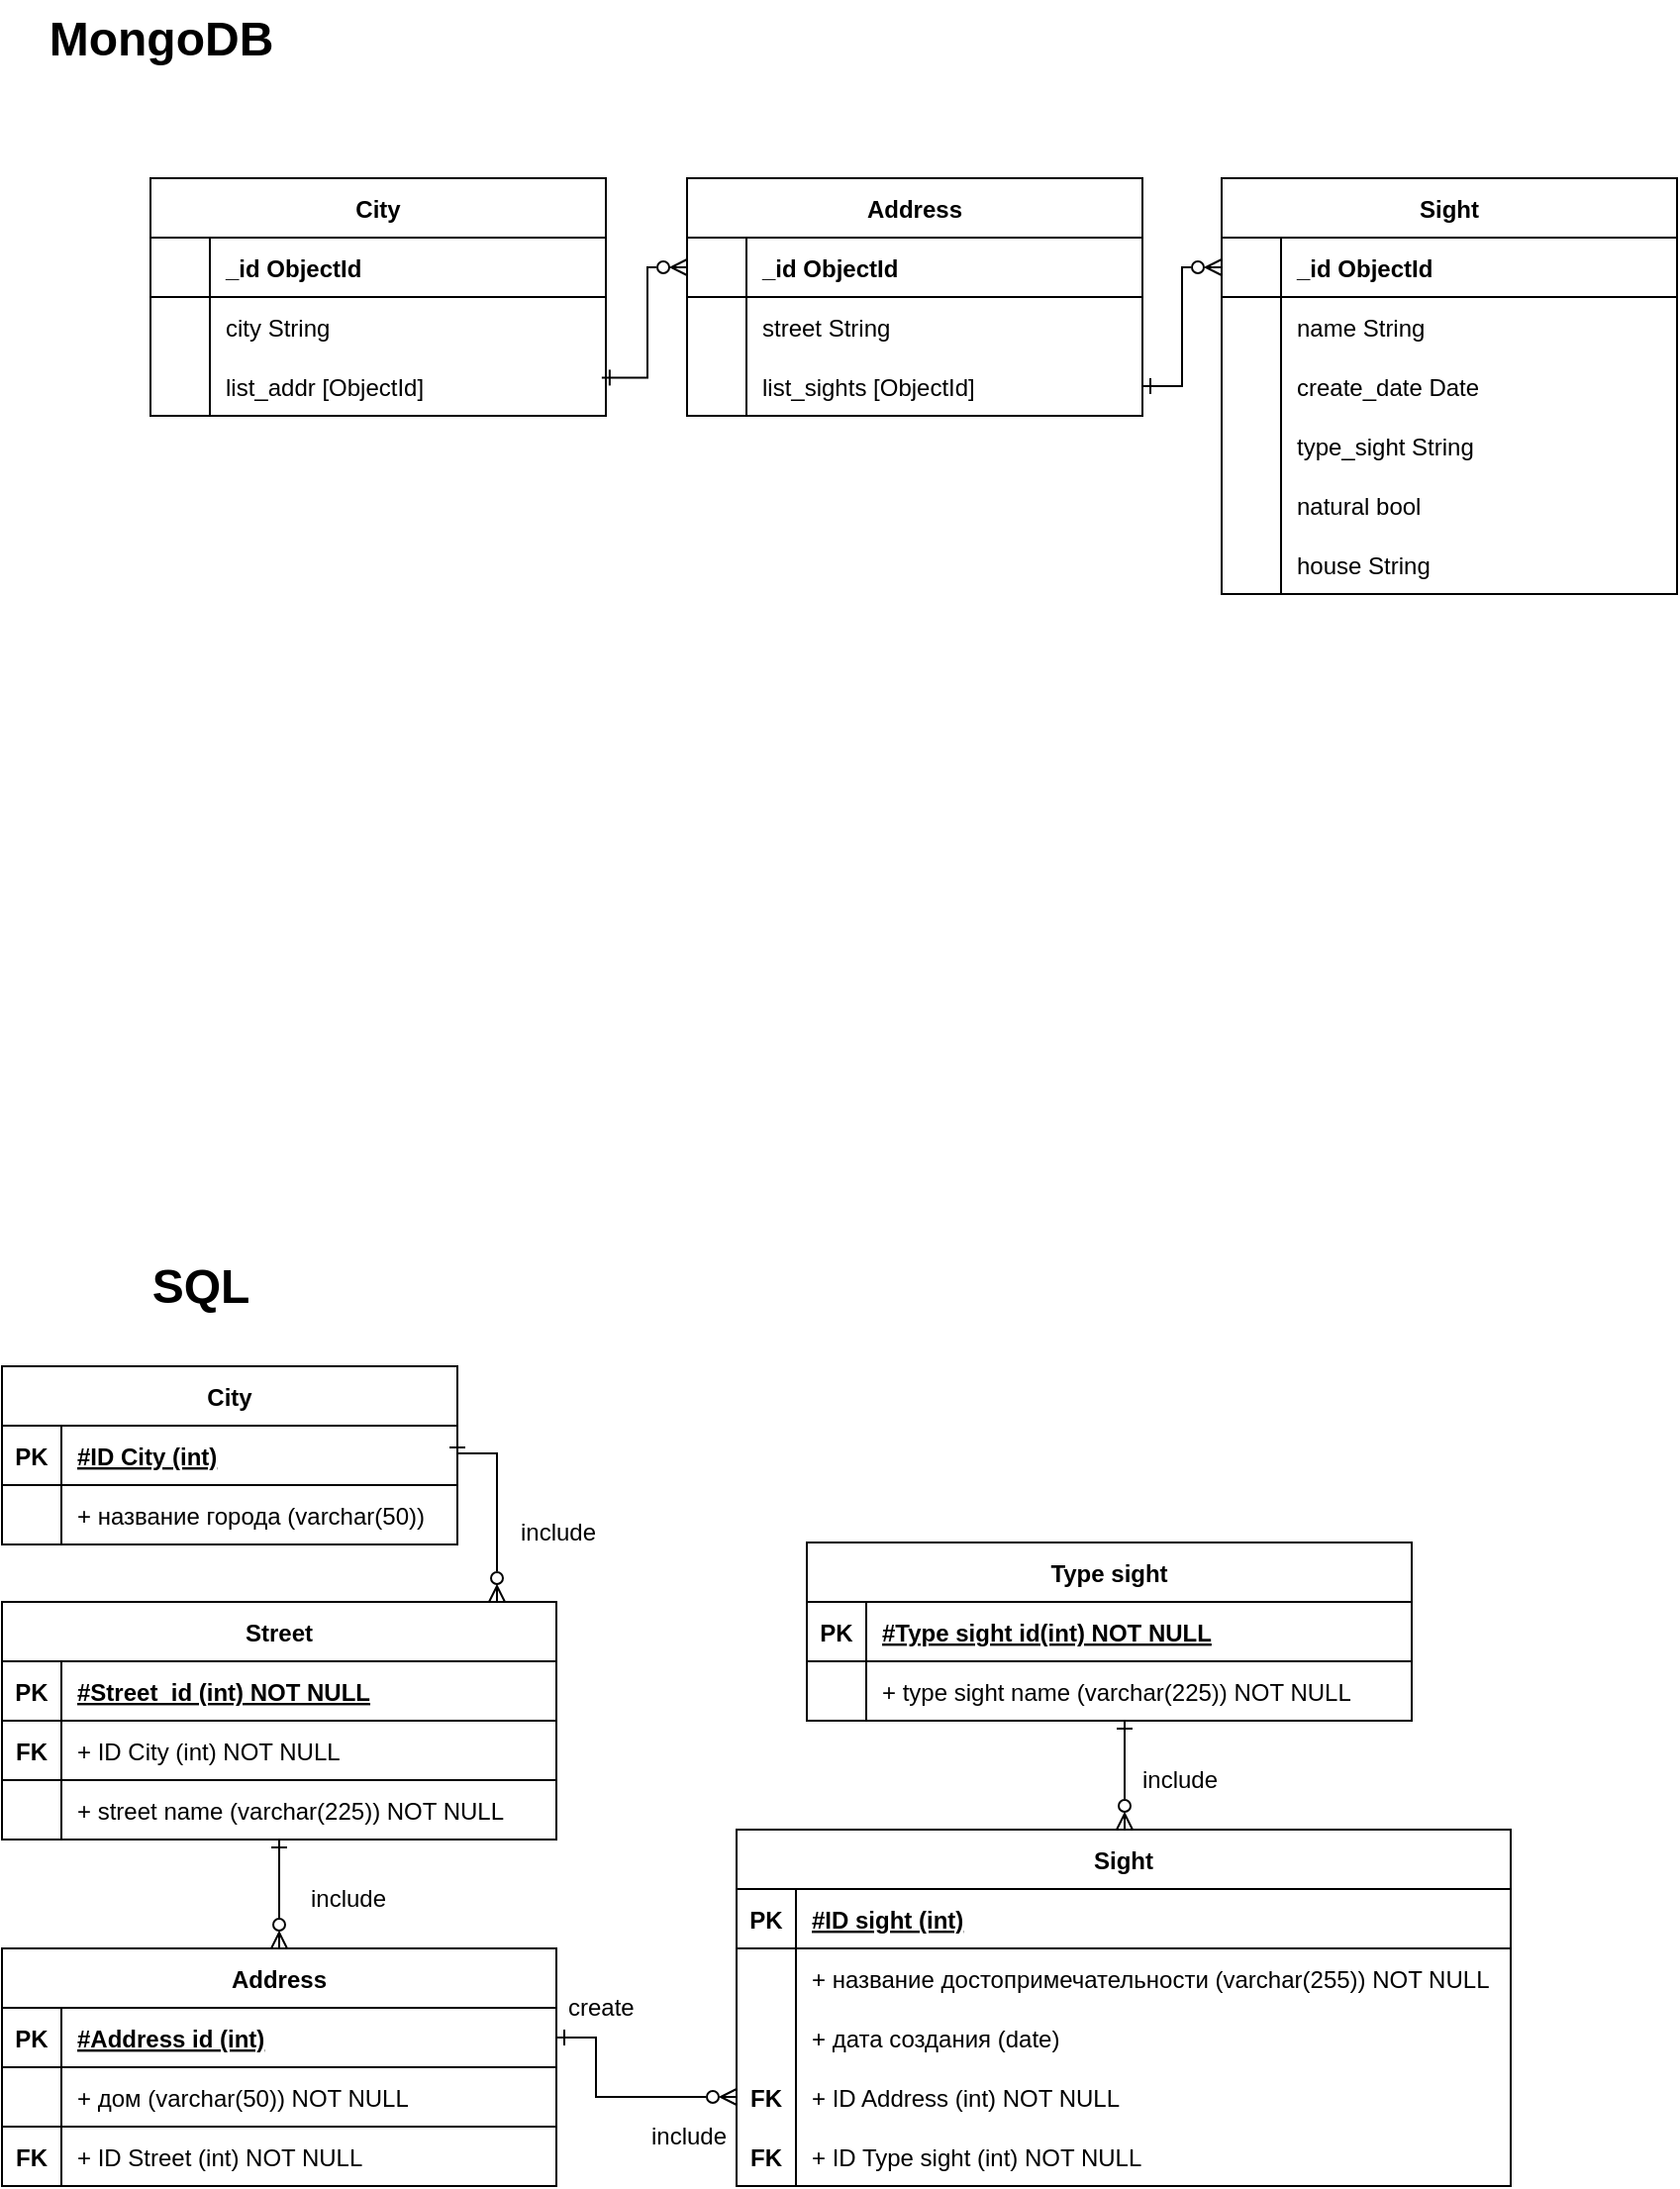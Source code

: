 <mxfile version="24.5.2" type="device">
  <diagram name="Страница — 1" id="g1RT6SV0hZ0oC6q0UNSc">
    <mxGraphModel dx="-1606" dy="-652" grid="1" gridSize="10" guides="1" tooltips="1" connect="1" arrows="1" fold="1" page="1" pageScale="1" pageWidth="827" pageHeight="1169" math="0" shadow="0">
      <root>
        <mxCell id="0" />
        <mxCell id="1" parent="0" />
        <mxCell id="A3_o5l2JdPK2w7jVgCZ0-178" value="City" style="shape=table;startSize=30;container=1;collapsible=1;childLayout=tableLayout;fixedRows=1;rowLines=0;fontStyle=1;align=center;resizeLast=1;" vertex="1" parent="1">
          <mxGeometry x="2514" y="1900" width="230" height="90" as="geometry" />
        </mxCell>
        <mxCell id="A3_o5l2JdPK2w7jVgCZ0-179" value="" style="shape=tableRow;horizontal=0;startSize=0;swimlaneHead=0;swimlaneBody=0;fillColor=none;collapsible=0;dropTarget=0;points=[[0,0.5],[1,0.5]];portConstraint=eastwest;strokeColor=inherit;top=0;left=0;right=0;bottom=1;" vertex="1" parent="A3_o5l2JdPK2w7jVgCZ0-178">
          <mxGeometry y="30" width="230" height="30" as="geometry" />
        </mxCell>
        <mxCell id="A3_o5l2JdPK2w7jVgCZ0-180" value="PK" style="shape=partialRectangle;overflow=hidden;connectable=0;fillColor=none;strokeColor=inherit;top=0;left=0;bottom=0;right=0;fontStyle=1;" vertex="1" parent="A3_o5l2JdPK2w7jVgCZ0-179">
          <mxGeometry width="30" height="30" as="geometry">
            <mxRectangle width="30" height="30" as="alternateBounds" />
          </mxGeometry>
        </mxCell>
        <mxCell id="A3_o5l2JdPK2w7jVgCZ0-181" value="#ID City (int)" style="shape=partialRectangle;overflow=hidden;connectable=0;fillColor=none;align=left;strokeColor=inherit;top=0;left=0;bottom=0;right=0;spacingLeft=6;fontStyle=5;" vertex="1" parent="A3_o5l2JdPK2w7jVgCZ0-179">
          <mxGeometry x="30" width="200" height="30" as="geometry">
            <mxRectangle width="200" height="30" as="alternateBounds" />
          </mxGeometry>
        </mxCell>
        <mxCell id="A3_o5l2JdPK2w7jVgCZ0-182" value="" style="shape=tableRow;horizontal=0;startSize=0;swimlaneHead=0;swimlaneBody=0;fillColor=none;collapsible=0;dropTarget=0;points=[[0,0.5],[1,0.5]];portConstraint=eastwest;strokeColor=inherit;top=0;left=0;right=0;bottom=0;" vertex="1" parent="A3_o5l2JdPK2w7jVgCZ0-178">
          <mxGeometry y="60" width="230" height="30" as="geometry" />
        </mxCell>
        <mxCell id="A3_o5l2JdPK2w7jVgCZ0-183" value="" style="shape=partialRectangle;overflow=hidden;connectable=0;fillColor=none;strokeColor=inherit;top=0;left=0;bottom=0;right=0;" vertex="1" parent="A3_o5l2JdPK2w7jVgCZ0-182">
          <mxGeometry width="30" height="30" as="geometry">
            <mxRectangle width="30" height="30" as="alternateBounds" />
          </mxGeometry>
        </mxCell>
        <mxCell id="A3_o5l2JdPK2w7jVgCZ0-184" value="+ название города (varchar(50))" style="shape=partialRectangle;overflow=hidden;connectable=0;fillColor=none;align=left;strokeColor=inherit;top=0;left=0;bottom=0;right=0;spacingLeft=6;" vertex="1" parent="A3_o5l2JdPK2w7jVgCZ0-182">
          <mxGeometry x="30" width="200" height="30" as="geometry">
            <mxRectangle width="200" height="30" as="alternateBounds" />
          </mxGeometry>
        </mxCell>
        <mxCell id="A3_o5l2JdPK2w7jVgCZ0-185" value="Sight" style="shape=table;startSize=30;container=1;collapsible=1;childLayout=tableLayout;fixedRows=1;rowLines=0;fontStyle=1;align=center;resizeLast=1;" vertex="1" parent="1">
          <mxGeometry x="2885" y="2134" width="391.0" height="180" as="geometry" />
        </mxCell>
        <mxCell id="A3_o5l2JdPK2w7jVgCZ0-186" value="" style="shape=tableRow;horizontal=0;startSize=0;swimlaneHead=0;swimlaneBody=0;fillColor=none;collapsible=0;dropTarget=0;points=[[0,0.5],[1,0.5]];portConstraint=eastwest;strokeColor=inherit;top=0;left=0;right=0;bottom=1;" vertex="1" parent="A3_o5l2JdPK2w7jVgCZ0-185">
          <mxGeometry y="30" width="391.0" height="30" as="geometry" />
        </mxCell>
        <mxCell id="A3_o5l2JdPK2w7jVgCZ0-187" value="PK" style="shape=partialRectangle;overflow=hidden;connectable=0;fillColor=none;strokeColor=inherit;top=0;left=0;bottom=0;right=0;fontStyle=1;" vertex="1" parent="A3_o5l2JdPK2w7jVgCZ0-186">
          <mxGeometry width="30" height="30" as="geometry">
            <mxRectangle width="30" height="30" as="alternateBounds" />
          </mxGeometry>
        </mxCell>
        <mxCell id="A3_o5l2JdPK2w7jVgCZ0-188" value="#ID sight (int)" style="shape=partialRectangle;overflow=hidden;connectable=0;fillColor=none;align=left;strokeColor=inherit;top=0;left=0;bottom=0;right=0;spacingLeft=6;fontStyle=5;" vertex="1" parent="A3_o5l2JdPK2w7jVgCZ0-186">
          <mxGeometry x="30" width="361.0" height="30" as="geometry">
            <mxRectangle width="361.0" height="30" as="alternateBounds" />
          </mxGeometry>
        </mxCell>
        <mxCell id="A3_o5l2JdPK2w7jVgCZ0-189" value="" style="shape=tableRow;horizontal=0;startSize=0;swimlaneHead=0;swimlaneBody=0;fillColor=none;collapsible=0;dropTarget=0;points=[[0,0.5],[1,0.5]];portConstraint=eastwest;strokeColor=inherit;top=0;left=0;right=0;bottom=0;" vertex="1" parent="A3_o5l2JdPK2w7jVgCZ0-185">
          <mxGeometry y="60" width="391.0" height="30" as="geometry" />
        </mxCell>
        <mxCell id="A3_o5l2JdPK2w7jVgCZ0-190" value="" style="shape=partialRectangle;overflow=hidden;connectable=0;fillColor=none;strokeColor=inherit;top=0;left=0;bottom=0;right=0;" vertex="1" parent="A3_o5l2JdPK2w7jVgCZ0-189">
          <mxGeometry width="30" height="30" as="geometry">
            <mxRectangle width="30" height="30" as="alternateBounds" />
          </mxGeometry>
        </mxCell>
        <mxCell id="A3_o5l2JdPK2w7jVgCZ0-191" value="+ название достопримечательности (varchar(255)) NOT NULL" style="shape=partialRectangle;overflow=hidden;connectable=0;fillColor=none;align=left;strokeColor=inherit;top=0;left=0;bottom=0;right=0;spacingLeft=6;" vertex="1" parent="A3_o5l2JdPK2w7jVgCZ0-189">
          <mxGeometry x="30" width="361.0" height="30" as="geometry">
            <mxRectangle width="361.0" height="30" as="alternateBounds" />
          </mxGeometry>
        </mxCell>
        <mxCell id="A3_o5l2JdPK2w7jVgCZ0-192" value="" style="shape=tableRow;horizontal=0;startSize=0;swimlaneHead=0;swimlaneBody=0;fillColor=none;collapsible=0;dropTarget=0;points=[[0,0.5],[1,0.5]];portConstraint=eastwest;strokeColor=inherit;top=0;left=0;right=0;bottom=0;" vertex="1" parent="A3_o5l2JdPK2w7jVgCZ0-185">
          <mxGeometry y="90" width="391.0" height="30" as="geometry" />
        </mxCell>
        <mxCell id="A3_o5l2JdPK2w7jVgCZ0-193" value="" style="shape=partialRectangle;overflow=hidden;connectable=0;fillColor=none;strokeColor=inherit;top=0;left=0;bottom=0;right=0;" vertex="1" parent="A3_o5l2JdPK2w7jVgCZ0-192">
          <mxGeometry width="30" height="30" as="geometry">
            <mxRectangle width="30" height="30" as="alternateBounds" />
          </mxGeometry>
        </mxCell>
        <mxCell id="A3_o5l2JdPK2w7jVgCZ0-194" value="+ дата создания (date)" style="shape=partialRectangle;overflow=hidden;connectable=0;fillColor=none;align=left;strokeColor=inherit;top=0;left=0;bottom=0;right=0;spacingLeft=6;" vertex="1" parent="A3_o5l2JdPK2w7jVgCZ0-192">
          <mxGeometry x="30" width="361.0" height="30" as="geometry">
            <mxRectangle width="361.0" height="30" as="alternateBounds" />
          </mxGeometry>
        </mxCell>
        <mxCell id="A3_o5l2JdPK2w7jVgCZ0-195" value="" style="shape=tableRow;horizontal=0;startSize=0;swimlaneHead=0;swimlaneBody=0;fillColor=none;collapsible=0;dropTarget=0;points=[[0,0.5],[1,0.5]];portConstraint=eastwest;strokeColor=inherit;top=0;left=0;right=0;bottom=0;" vertex="1" parent="A3_o5l2JdPK2w7jVgCZ0-185">
          <mxGeometry y="120" width="391.0" height="30" as="geometry" />
        </mxCell>
        <mxCell id="A3_o5l2JdPK2w7jVgCZ0-196" value="FK" style="shape=partialRectangle;overflow=hidden;connectable=0;fillColor=none;strokeColor=inherit;top=0;left=0;bottom=0;right=0;fontStyle=1" vertex="1" parent="A3_o5l2JdPK2w7jVgCZ0-195">
          <mxGeometry width="30" height="30" as="geometry">
            <mxRectangle width="30" height="30" as="alternateBounds" />
          </mxGeometry>
        </mxCell>
        <mxCell id="A3_o5l2JdPK2w7jVgCZ0-197" value="+ ID Address (int) NOT NULL" style="shape=partialRectangle;overflow=hidden;connectable=0;fillColor=none;align=left;strokeColor=inherit;top=0;left=0;bottom=0;right=0;spacingLeft=6;" vertex="1" parent="A3_o5l2JdPK2w7jVgCZ0-195">
          <mxGeometry x="30" width="361.0" height="30" as="geometry">
            <mxRectangle width="361.0" height="30" as="alternateBounds" />
          </mxGeometry>
        </mxCell>
        <mxCell id="A3_o5l2JdPK2w7jVgCZ0-198" value="" style="shape=tableRow;horizontal=0;startSize=0;swimlaneHead=0;swimlaneBody=0;fillColor=none;collapsible=0;dropTarget=0;points=[[0,0.5],[1,0.5]];portConstraint=eastwest;strokeColor=inherit;top=0;left=0;right=0;bottom=0;" vertex="1" parent="A3_o5l2JdPK2w7jVgCZ0-185">
          <mxGeometry y="150" width="391.0" height="30" as="geometry" />
        </mxCell>
        <mxCell id="A3_o5l2JdPK2w7jVgCZ0-199" value="FK" style="shape=partialRectangle;overflow=hidden;connectable=0;fillColor=none;strokeColor=inherit;top=0;left=0;bottom=0;right=0;fontStyle=1" vertex="1" parent="A3_o5l2JdPK2w7jVgCZ0-198">
          <mxGeometry width="30" height="30" as="geometry">
            <mxRectangle width="30" height="30" as="alternateBounds" />
          </mxGeometry>
        </mxCell>
        <mxCell id="A3_o5l2JdPK2w7jVgCZ0-200" value="+ ID Type sight (int) NOT NULL" style="shape=partialRectangle;overflow=hidden;connectable=0;fillColor=none;align=left;strokeColor=inherit;top=0;left=0;bottom=0;right=0;spacingLeft=6;" vertex="1" parent="A3_o5l2JdPK2w7jVgCZ0-198">
          <mxGeometry x="30" width="361.0" height="30" as="geometry">
            <mxRectangle width="361.0" height="30" as="alternateBounds" />
          </mxGeometry>
        </mxCell>
        <mxCell id="A3_o5l2JdPK2w7jVgCZ0-201" style="edgeStyle=orthogonalEdgeStyle;rounded=0;orthogonalLoop=1;jettySize=auto;html=1;endArrow=ERzeroToMany;endFill=0;startArrow=ERone;startFill=0;" edge="1" parent="1" source="A3_o5l2JdPK2w7jVgCZ0-206" target="A3_o5l2JdPK2w7jVgCZ0-185">
          <mxGeometry relative="1" as="geometry">
            <Array as="points">
              <mxPoint x="3081" y="2094" />
              <mxPoint x="3081" y="2094" />
            </Array>
          </mxGeometry>
        </mxCell>
        <mxCell id="A3_o5l2JdPK2w7jVgCZ0-202" value="Type sight" style="shape=table;startSize=30;container=1;collapsible=1;childLayout=tableLayout;fixedRows=1;rowLines=0;fontStyle=1;align=center;resizeLast=1;" vertex="1" parent="1">
          <mxGeometry x="2920.5" y="1989" width="305.5" height="90" as="geometry" />
        </mxCell>
        <mxCell id="A3_o5l2JdPK2w7jVgCZ0-203" value="" style="shape=tableRow;horizontal=0;startSize=0;swimlaneHead=0;swimlaneBody=0;fillColor=none;collapsible=0;dropTarget=0;points=[[0,0.5],[1,0.5]];portConstraint=eastwest;strokeColor=inherit;top=0;left=0;right=0;bottom=1;" vertex="1" parent="A3_o5l2JdPK2w7jVgCZ0-202">
          <mxGeometry y="30" width="305.5" height="30" as="geometry" />
        </mxCell>
        <mxCell id="A3_o5l2JdPK2w7jVgCZ0-204" value="PK" style="shape=partialRectangle;overflow=hidden;connectable=0;fillColor=none;strokeColor=inherit;top=0;left=0;bottom=0;right=0;fontStyle=1;" vertex="1" parent="A3_o5l2JdPK2w7jVgCZ0-203">
          <mxGeometry width="30" height="30" as="geometry">
            <mxRectangle width="30" height="30" as="alternateBounds" />
          </mxGeometry>
        </mxCell>
        <mxCell id="A3_o5l2JdPK2w7jVgCZ0-205" value="#Type sight id(int) NOT NULL" style="shape=partialRectangle;overflow=hidden;connectable=0;fillColor=none;align=left;strokeColor=inherit;top=0;left=0;bottom=0;right=0;spacingLeft=6;fontStyle=5;" vertex="1" parent="A3_o5l2JdPK2w7jVgCZ0-203">
          <mxGeometry x="30" width="275.5" height="30" as="geometry">
            <mxRectangle width="275.5" height="30" as="alternateBounds" />
          </mxGeometry>
        </mxCell>
        <mxCell id="A3_o5l2JdPK2w7jVgCZ0-206" value="" style="shape=tableRow;horizontal=0;startSize=0;swimlaneHead=0;swimlaneBody=0;fillColor=none;collapsible=0;dropTarget=0;points=[[0,0.5],[1,0.5]];portConstraint=eastwest;strokeColor=inherit;top=0;left=0;right=0;bottom=1;" vertex="1" parent="A3_o5l2JdPK2w7jVgCZ0-202">
          <mxGeometry y="60" width="305.5" height="30" as="geometry" />
        </mxCell>
        <mxCell id="A3_o5l2JdPK2w7jVgCZ0-207" value="" style="shape=partialRectangle;overflow=hidden;connectable=0;fillColor=none;strokeColor=inherit;top=0;left=0;bottom=0;right=0;fontStyle=1;" vertex="1" parent="A3_o5l2JdPK2w7jVgCZ0-206">
          <mxGeometry width="30" height="30" as="geometry">
            <mxRectangle width="30" height="30" as="alternateBounds" />
          </mxGeometry>
        </mxCell>
        <mxCell id="A3_o5l2JdPK2w7jVgCZ0-208" value="+ type sight name (varchar(225)) NOT NULL " style="shape=partialRectangle;overflow=hidden;connectable=0;fillColor=none;align=left;strokeColor=inherit;top=0;left=0;bottom=0;right=0;spacingLeft=6;fontStyle=0;" vertex="1" parent="A3_o5l2JdPK2w7jVgCZ0-206">
          <mxGeometry x="30" width="275.5" height="30" as="geometry">
            <mxRectangle width="275.5" height="30" as="alternateBounds" />
          </mxGeometry>
        </mxCell>
        <mxCell id="A3_o5l2JdPK2w7jVgCZ0-209" style="edgeStyle=orthogonalEdgeStyle;rounded=0;orthogonalLoop=1;jettySize=auto;html=1;endArrow=ERzeroToMany;endFill=0;startArrow=ERone;startFill=0;" edge="1" parent="1" source="A3_o5l2JdPK2w7jVgCZ0-210" target="A3_o5l2JdPK2w7jVgCZ0-220">
          <mxGeometry relative="1" as="geometry" />
        </mxCell>
        <mxCell id="A3_o5l2JdPK2w7jVgCZ0-210" value="Street" style="shape=table;startSize=30;container=1;collapsible=1;childLayout=tableLayout;fixedRows=1;rowLines=0;fontStyle=1;align=center;resizeLast=1;" vertex="1" parent="1">
          <mxGeometry x="2514" y="2019" width="280" height="120" as="geometry" />
        </mxCell>
        <mxCell id="A3_o5l2JdPK2w7jVgCZ0-211" value="" style="shape=tableRow;horizontal=0;startSize=0;swimlaneHead=0;swimlaneBody=0;fillColor=none;collapsible=0;dropTarget=0;points=[[0,0.5],[1,0.5]];portConstraint=eastwest;strokeColor=inherit;top=0;left=0;right=0;bottom=1;" vertex="1" parent="A3_o5l2JdPK2w7jVgCZ0-210">
          <mxGeometry y="30" width="280" height="30" as="geometry" />
        </mxCell>
        <mxCell id="A3_o5l2JdPK2w7jVgCZ0-212" value="PK" style="shape=partialRectangle;overflow=hidden;connectable=0;fillColor=none;strokeColor=inherit;top=0;left=0;bottom=0;right=0;fontStyle=1;" vertex="1" parent="A3_o5l2JdPK2w7jVgCZ0-211">
          <mxGeometry width="30" height="30" as="geometry">
            <mxRectangle width="30" height="30" as="alternateBounds" />
          </mxGeometry>
        </mxCell>
        <mxCell id="A3_o5l2JdPK2w7jVgCZ0-213" value="#Street_id (int) NOT NULL" style="shape=partialRectangle;overflow=hidden;connectable=0;fillColor=none;align=left;strokeColor=inherit;top=0;left=0;bottom=0;right=0;spacingLeft=6;fontStyle=5;" vertex="1" parent="A3_o5l2JdPK2w7jVgCZ0-211">
          <mxGeometry x="30" width="250" height="30" as="geometry">
            <mxRectangle width="250" height="30" as="alternateBounds" />
          </mxGeometry>
        </mxCell>
        <mxCell id="A3_o5l2JdPK2w7jVgCZ0-214" value="" style="shape=tableRow;horizontal=0;startSize=0;swimlaneHead=0;swimlaneBody=0;fillColor=none;collapsible=0;dropTarget=0;points=[[0,0.5],[1,0.5]];portConstraint=eastwest;strokeColor=inherit;top=0;left=0;right=0;bottom=1;" vertex="1" parent="A3_o5l2JdPK2w7jVgCZ0-210">
          <mxGeometry y="60" width="280" height="30" as="geometry" />
        </mxCell>
        <mxCell id="A3_o5l2JdPK2w7jVgCZ0-215" value="FK" style="shape=partialRectangle;overflow=hidden;connectable=0;fillColor=none;strokeColor=inherit;top=0;left=0;bottom=0;right=0;fontStyle=1;" vertex="1" parent="A3_o5l2JdPK2w7jVgCZ0-214">
          <mxGeometry width="30" height="30" as="geometry">
            <mxRectangle width="30" height="30" as="alternateBounds" />
          </mxGeometry>
        </mxCell>
        <mxCell id="A3_o5l2JdPK2w7jVgCZ0-216" value="+ ID City (int) NOT NULL" style="shape=partialRectangle;overflow=hidden;connectable=0;fillColor=none;align=left;strokeColor=inherit;top=0;left=0;bottom=0;right=0;spacingLeft=6;fontStyle=0;" vertex="1" parent="A3_o5l2JdPK2w7jVgCZ0-214">
          <mxGeometry x="30" width="250" height="30" as="geometry">
            <mxRectangle width="250" height="30" as="alternateBounds" />
          </mxGeometry>
        </mxCell>
        <mxCell id="A3_o5l2JdPK2w7jVgCZ0-217" value="" style="shape=tableRow;horizontal=0;startSize=0;swimlaneHead=0;swimlaneBody=0;fillColor=none;collapsible=0;dropTarget=0;points=[[0,0.5],[1,0.5]];portConstraint=eastwest;strokeColor=inherit;top=0;left=0;right=0;bottom=1;" vertex="1" parent="A3_o5l2JdPK2w7jVgCZ0-210">
          <mxGeometry y="90" width="280" height="30" as="geometry" />
        </mxCell>
        <mxCell id="A3_o5l2JdPK2w7jVgCZ0-218" value="" style="shape=partialRectangle;overflow=hidden;connectable=0;fillColor=none;strokeColor=inherit;top=0;left=0;bottom=0;right=0;fontStyle=1;" vertex="1" parent="A3_o5l2JdPK2w7jVgCZ0-217">
          <mxGeometry width="30" height="30" as="geometry">
            <mxRectangle width="30" height="30" as="alternateBounds" />
          </mxGeometry>
        </mxCell>
        <mxCell id="A3_o5l2JdPK2w7jVgCZ0-219" value="+ street name (varchar(225)) NOT NULL" style="shape=partialRectangle;overflow=hidden;connectable=0;fillColor=none;align=left;strokeColor=inherit;top=0;left=0;bottom=0;right=0;spacingLeft=6;fontStyle=0;" vertex="1" parent="A3_o5l2JdPK2w7jVgCZ0-217">
          <mxGeometry x="30" width="250" height="30" as="geometry">
            <mxRectangle width="250" height="30" as="alternateBounds" />
          </mxGeometry>
        </mxCell>
        <mxCell id="A3_o5l2JdPK2w7jVgCZ0-220" value="Address" style="shape=table;startSize=30;container=1;collapsible=1;childLayout=tableLayout;fixedRows=1;rowLines=0;fontStyle=1;align=center;resizeLast=1;" vertex="1" parent="1">
          <mxGeometry x="2514" y="2194" width="280" height="120" as="geometry" />
        </mxCell>
        <mxCell id="A3_o5l2JdPK2w7jVgCZ0-221" value="" style="shape=tableRow;horizontal=0;startSize=0;swimlaneHead=0;swimlaneBody=0;fillColor=none;collapsible=0;dropTarget=0;points=[[0,0.5],[1,0.5]];portConstraint=eastwest;strokeColor=inherit;top=0;left=0;right=0;bottom=1;" vertex="1" parent="A3_o5l2JdPK2w7jVgCZ0-220">
          <mxGeometry y="30" width="280" height="30" as="geometry" />
        </mxCell>
        <mxCell id="A3_o5l2JdPK2w7jVgCZ0-222" value="PK" style="shape=partialRectangle;overflow=hidden;connectable=0;fillColor=none;strokeColor=inherit;top=0;left=0;bottom=0;right=0;fontStyle=1;" vertex="1" parent="A3_o5l2JdPK2w7jVgCZ0-221">
          <mxGeometry width="30" height="30" as="geometry">
            <mxRectangle width="30" height="30" as="alternateBounds" />
          </mxGeometry>
        </mxCell>
        <mxCell id="A3_o5l2JdPK2w7jVgCZ0-223" value="#Address id (int)" style="shape=partialRectangle;overflow=hidden;connectable=0;fillColor=none;align=left;strokeColor=inherit;top=0;left=0;bottom=0;right=0;spacingLeft=6;fontStyle=5;" vertex="1" parent="A3_o5l2JdPK2w7jVgCZ0-221">
          <mxGeometry x="30" width="250" height="30" as="geometry">
            <mxRectangle width="250" height="30" as="alternateBounds" />
          </mxGeometry>
        </mxCell>
        <mxCell id="A3_o5l2JdPK2w7jVgCZ0-224" value="" style="shape=tableRow;horizontal=0;startSize=0;swimlaneHead=0;swimlaneBody=0;fillColor=none;collapsible=0;dropTarget=0;points=[[0,0.5],[1,0.5]];portConstraint=eastwest;strokeColor=inherit;top=0;left=0;right=0;bottom=1;" vertex="1" parent="A3_o5l2JdPK2w7jVgCZ0-220">
          <mxGeometry y="60" width="280" height="30" as="geometry" />
        </mxCell>
        <mxCell id="A3_o5l2JdPK2w7jVgCZ0-225" value="" style="shape=partialRectangle;overflow=hidden;connectable=0;fillColor=none;strokeColor=inherit;top=0;left=0;bottom=0;right=0;fontStyle=1;" vertex="1" parent="A3_o5l2JdPK2w7jVgCZ0-224">
          <mxGeometry width="30" height="30" as="geometry">
            <mxRectangle width="30" height="30" as="alternateBounds" />
          </mxGeometry>
        </mxCell>
        <mxCell id="A3_o5l2JdPK2w7jVgCZ0-226" value="+ дом (varchar(50)) NOT NULL" style="shape=partialRectangle;overflow=hidden;connectable=0;fillColor=none;align=left;strokeColor=inherit;top=0;left=0;bottom=0;right=0;spacingLeft=6;fontStyle=0;" vertex="1" parent="A3_o5l2JdPK2w7jVgCZ0-224">
          <mxGeometry x="30" width="250" height="30" as="geometry">
            <mxRectangle width="250" height="30" as="alternateBounds" />
          </mxGeometry>
        </mxCell>
        <mxCell id="A3_o5l2JdPK2w7jVgCZ0-227" value="" style="shape=tableRow;horizontal=0;startSize=0;swimlaneHead=0;swimlaneBody=0;fillColor=none;collapsible=0;dropTarget=0;points=[[0,0.5],[1,0.5]];portConstraint=eastwest;strokeColor=inherit;top=0;left=0;right=0;bottom=1;" vertex="1" parent="A3_o5l2JdPK2w7jVgCZ0-220">
          <mxGeometry y="90" width="280" height="30" as="geometry" />
        </mxCell>
        <mxCell id="A3_o5l2JdPK2w7jVgCZ0-228" value="FK" style="shape=partialRectangle;overflow=hidden;connectable=0;fillColor=none;strokeColor=inherit;top=0;left=0;bottom=0;right=0;fontStyle=1;" vertex="1" parent="A3_o5l2JdPK2w7jVgCZ0-227">
          <mxGeometry width="30" height="30" as="geometry">
            <mxRectangle width="30" height="30" as="alternateBounds" />
          </mxGeometry>
        </mxCell>
        <mxCell id="A3_o5l2JdPK2w7jVgCZ0-229" value="+ ID Street (int) NOT NULL" style="shape=partialRectangle;overflow=hidden;connectable=0;fillColor=none;align=left;strokeColor=inherit;top=0;left=0;bottom=0;right=0;spacingLeft=6;fontStyle=0;" vertex="1" parent="A3_o5l2JdPK2w7jVgCZ0-227">
          <mxGeometry x="30" width="250" height="30" as="geometry">
            <mxRectangle width="250" height="30" as="alternateBounds" />
          </mxGeometry>
        </mxCell>
        <mxCell id="A3_o5l2JdPK2w7jVgCZ0-230" style="edgeStyle=elbowEdgeStyle;rounded=0;orthogonalLoop=1;jettySize=auto;html=1;exitX=1;exitY=0.5;exitDx=0;exitDy=0;endArrow=ERzeroToMany;endFill=0;startArrow=ERone;startFill=0;entryX=0;entryY=0.5;entryDx=0;entryDy=0;" edge="1" parent="1" source="A3_o5l2JdPK2w7jVgCZ0-221" target="A3_o5l2JdPK2w7jVgCZ0-195">
          <mxGeometry relative="1" as="geometry">
            <Array as="points">
              <mxPoint x="2814" y="2244" />
            </Array>
          </mxGeometry>
        </mxCell>
        <mxCell id="A3_o5l2JdPK2w7jVgCZ0-231" style="edgeStyle=orthogonalEdgeStyle;rounded=0;orthogonalLoop=1;jettySize=auto;html=1;exitX=1;exitY=0.5;exitDx=0;exitDy=0;endArrow=ERzeroToMany;endFill=0;startArrow=ERone;startFill=0;" edge="1" parent="1" source="A3_o5l2JdPK2w7jVgCZ0-179" target="A3_o5l2JdPK2w7jVgCZ0-210">
          <mxGeometry relative="1" as="geometry">
            <Array as="points">
              <mxPoint x="2764" y="1944" />
            </Array>
          </mxGeometry>
        </mxCell>
        <mxCell id="A3_o5l2JdPK2w7jVgCZ0-232" value="include" style="text;strokeColor=none;fillColor=none;align=left;verticalAlign=middle;spacingLeft=4;spacingRight=4;overflow=hidden;points=[[0,0.5],[1,0.5]];portConstraint=eastwest;rotatable=0;whiteSpace=wrap;html=1;" vertex="1" parent="1">
          <mxGeometry x="2664" y="2154" width="80" height="30" as="geometry" />
        </mxCell>
        <mxCell id="A3_o5l2JdPK2w7jVgCZ0-233" value="create" style="text;strokeColor=none;fillColor=none;align=left;verticalAlign=middle;spacingLeft=4;spacingRight=4;overflow=hidden;points=[[0,0.5],[1,0.5]];portConstraint=eastwest;rotatable=0;whiteSpace=wrap;html=1;" vertex="1" parent="1">
          <mxGeometry x="2794" y="2209" width="80" height="30" as="geometry" />
        </mxCell>
        <mxCell id="A3_o5l2JdPK2w7jVgCZ0-234" value="include" style="text;strokeColor=none;fillColor=none;align=left;verticalAlign=middle;spacingLeft=4;spacingRight=4;overflow=hidden;points=[[0,0.5],[1,0.5]];portConstraint=eastwest;rotatable=0;whiteSpace=wrap;html=1;" vertex="1" parent="1">
          <mxGeometry x="2835.5" y="2274" width="80" height="30" as="geometry" />
        </mxCell>
        <mxCell id="A3_o5l2JdPK2w7jVgCZ0-235" value="include" style="text;strokeColor=none;fillColor=none;align=left;verticalAlign=middle;spacingLeft=4;spacingRight=4;overflow=hidden;points=[[0,0.5],[1,0.5]];portConstraint=eastwest;rotatable=0;whiteSpace=wrap;html=1;" vertex="1" parent="1">
          <mxGeometry x="2770" y="1969" width="80" height="30" as="geometry" />
        </mxCell>
        <mxCell id="A3_o5l2JdPK2w7jVgCZ0-236" value="include" style="text;strokeColor=none;fillColor=none;align=left;verticalAlign=middle;spacingLeft=4;spacingRight=4;overflow=hidden;points=[[0,0.5],[1,0.5]];portConstraint=eastwest;rotatable=0;whiteSpace=wrap;html=1;" vertex="1" parent="1">
          <mxGeometry x="3084" y="2094" width="80" height="30" as="geometry" />
        </mxCell>
        <mxCell id="A3_o5l2JdPK2w7jVgCZ0-237" value="City" style="shape=table;startSize=30;container=1;collapsible=1;childLayout=tableLayout;fixedRows=1;rowLines=0;fontStyle=1;align=center;resizeLast=1;" vertex="1" parent="1">
          <mxGeometry x="2589" y="1300" width="230" height="120" as="geometry" />
        </mxCell>
        <mxCell id="A3_o5l2JdPK2w7jVgCZ0-238" value="" style="shape=tableRow;horizontal=0;startSize=0;swimlaneHead=0;swimlaneBody=0;fillColor=none;collapsible=0;dropTarget=0;points=[[0,0.5],[1,0.5]];portConstraint=eastwest;strokeColor=inherit;top=0;left=0;right=0;bottom=1;" vertex="1" parent="A3_o5l2JdPK2w7jVgCZ0-237">
          <mxGeometry y="30" width="230" height="30" as="geometry" />
        </mxCell>
        <mxCell id="A3_o5l2JdPK2w7jVgCZ0-239" value="" style="shape=partialRectangle;overflow=hidden;connectable=0;fillColor=none;strokeColor=inherit;top=0;left=0;bottom=0;right=0;fontStyle=1;" vertex="1" parent="A3_o5l2JdPK2w7jVgCZ0-238">
          <mxGeometry width="30" height="30" as="geometry">
            <mxRectangle width="30" height="30" as="alternateBounds" />
          </mxGeometry>
        </mxCell>
        <mxCell id="A3_o5l2JdPK2w7jVgCZ0-240" value="_id ObjectId" style="shape=partialRectangle;overflow=hidden;connectable=0;fillColor=none;align=left;strokeColor=inherit;top=0;left=0;bottom=0;right=0;spacingLeft=6;fontStyle=1;" vertex="1" parent="A3_o5l2JdPK2w7jVgCZ0-238">
          <mxGeometry x="30" width="200" height="30" as="geometry">
            <mxRectangle width="200" height="30" as="alternateBounds" />
          </mxGeometry>
        </mxCell>
        <mxCell id="A3_o5l2JdPK2w7jVgCZ0-241" value="" style="shape=tableRow;horizontal=0;startSize=0;swimlaneHead=0;swimlaneBody=0;fillColor=none;collapsible=0;dropTarget=0;points=[[0,0.5],[1,0.5]];portConstraint=eastwest;strokeColor=inherit;top=0;left=0;right=0;bottom=0;" vertex="1" parent="A3_o5l2JdPK2w7jVgCZ0-237">
          <mxGeometry y="60" width="230" height="30" as="geometry" />
        </mxCell>
        <mxCell id="A3_o5l2JdPK2w7jVgCZ0-242" value="" style="shape=partialRectangle;overflow=hidden;connectable=0;fillColor=none;strokeColor=inherit;top=0;left=0;bottom=0;right=0;" vertex="1" parent="A3_o5l2JdPK2w7jVgCZ0-241">
          <mxGeometry width="30" height="30" as="geometry">
            <mxRectangle width="30" height="30" as="alternateBounds" />
          </mxGeometry>
        </mxCell>
        <mxCell id="A3_o5l2JdPK2w7jVgCZ0-243" value="city String" style="shape=partialRectangle;overflow=hidden;connectable=0;fillColor=none;align=left;strokeColor=inherit;top=0;left=0;bottom=0;right=0;spacingLeft=6;" vertex="1" parent="A3_o5l2JdPK2w7jVgCZ0-241">
          <mxGeometry x="30" width="200" height="30" as="geometry">
            <mxRectangle width="200" height="30" as="alternateBounds" />
          </mxGeometry>
        </mxCell>
        <mxCell id="A3_o5l2JdPK2w7jVgCZ0-306" value="" style="shape=tableRow;horizontal=0;startSize=0;swimlaneHead=0;swimlaneBody=0;fillColor=none;collapsible=0;dropTarget=0;points=[[0,0.5],[1,0.5]];portConstraint=eastwest;strokeColor=inherit;top=0;left=0;right=0;bottom=0;" vertex="1" parent="A3_o5l2JdPK2w7jVgCZ0-237">
          <mxGeometry y="90" width="230" height="30" as="geometry" />
        </mxCell>
        <mxCell id="A3_o5l2JdPK2w7jVgCZ0-307" value="" style="shape=partialRectangle;overflow=hidden;connectable=0;fillColor=none;strokeColor=inherit;top=0;left=0;bottom=0;right=0;" vertex="1" parent="A3_o5l2JdPK2w7jVgCZ0-306">
          <mxGeometry width="30" height="30" as="geometry">
            <mxRectangle width="30" height="30" as="alternateBounds" />
          </mxGeometry>
        </mxCell>
        <mxCell id="A3_o5l2JdPK2w7jVgCZ0-308" value="list_addr [ObjectId]" style="shape=partialRectangle;overflow=hidden;connectable=0;fillColor=none;align=left;strokeColor=inherit;top=0;left=0;bottom=0;right=0;spacingLeft=6;" vertex="1" parent="A3_o5l2JdPK2w7jVgCZ0-306">
          <mxGeometry x="30" width="200" height="30" as="geometry">
            <mxRectangle width="200" height="30" as="alternateBounds" />
          </mxGeometry>
        </mxCell>
        <mxCell id="A3_o5l2JdPK2w7jVgCZ0-309" value="SQL" style="text;strokeColor=none;fillColor=none;html=1;fontSize=24;fontStyle=1;verticalAlign=middle;align=center;" vertex="1" parent="1">
          <mxGeometry x="2564" y="1840" width="100" height="40" as="geometry" />
        </mxCell>
        <mxCell id="A3_o5l2JdPK2w7jVgCZ0-310" value="MongoDB" style="text;strokeColor=none;fillColor=none;html=1;fontSize=24;fontStyle=1;verticalAlign=middle;align=center;" vertex="1" parent="1">
          <mxGeometry x="2544" y="1210" width="100" height="40" as="geometry" />
        </mxCell>
        <mxCell id="A3_o5l2JdPK2w7jVgCZ0-327" style="edgeStyle=elbowEdgeStyle;rounded=0;orthogonalLoop=1;jettySize=auto;html=1;exitX=0.991;exitY=0.357;exitDx=0;exitDy=0;endArrow=ERzeroToMany;endFill=0;startArrow=ERone;startFill=0;entryX=0;entryY=0.5;entryDx=0;entryDy=0;exitPerimeter=0;" edge="1" parent="1" source="A3_o5l2JdPK2w7jVgCZ0-306" target="A3_o5l2JdPK2w7jVgCZ0-346">
          <mxGeometry relative="1" as="geometry">
            <Array as="points">
              <mxPoint x="2840" y="1370" />
            </Array>
            <mxPoint x="2770" y="1380" as="sourcePoint" />
            <mxPoint x="2860" y="1335" as="targetPoint" />
          </mxGeometry>
        </mxCell>
        <mxCell id="A3_o5l2JdPK2w7jVgCZ0-328" value="Sight" style="shape=table;startSize=30;container=1;collapsible=1;childLayout=tableLayout;fixedRows=1;rowLines=0;fontStyle=1;align=center;resizeLast=1;" vertex="1" parent="1">
          <mxGeometry x="3130" y="1300" width="230" height="210" as="geometry">
            <mxRectangle x="2780" y="1280" width="80" height="30" as="alternateBounds" />
          </mxGeometry>
        </mxCell>
        <mxCell id="A3_o5l2JdPK2w7jVgCZ0-329" value="" style="shape=tableRow;horizontal=0;startSize=0;swimlaneHead=0;swimlaneBody=0;fillColor=none;collapsible=0;dropTarget=0;points=[[0,0.5],[1,0.5]];portConstraint=eastwest;strokeColor=inherit;top=0;left=0;right=0;bottom=1;" vertex="1" parent="A3_o5l2JdPK2w7jVgCZ0-328">
          <mxGeometry y="30" width="230" height="30" as="geometry" />
        </mxCell>
        <mxCell id="A3_o5l2JdPK2w7jVgCZ0-330" value="" style="shape=partialRectangle;overflow=hidden;connectable=0;fillColor=none;strokeColor=inherit;top=0;left=0;bottom=0;right=0;fontStyle=1;" vertex="1" parent="A3_o5l2JdPK2w7jVgCZ0-329">
          <mxGeometry width="30" height="30" as="geometry">
            <mxRectangle width="30" height="30" as="alternateBounds" />
          </mxGeometry>
        </mxCell>
        <mxCell id="A3_o5l2JdPK2w7jVgCZ0-331" value="_id ObjectId" style="shape=partialRectangle;overflow=hidden;connectable=0;fillColor=none;align=left;strokeColor=inherit;top=0;left=0;bottom=0;right=0;spacingLeft=6;fontStyle=1;" vertex="1" parent="A3_o5l2JdPK2w7jVgCZ0-329">
          <mxGeometry x="30" width="200" height="30" as="geometry">
            <mxRectangle width="200" height="30" as="alternateBounds" />
          </mxGeometry>
        </mxCell>
        <mxCell id="A3_o5l2JdPK2w7jVgCZ0-332" value="" style="shape=tableRow;horizontal=0;startSize=0;swimlaneHead=0;swimlaneBody=0;fillColor=none;collapsible=0;dropTarget=0;points=[[0,0.5],[1,0.5]];portConstraint=eastwest;strokeColor=inherit;top=0;left=0;right=0;bottom=0;" vertex="1" parent="A3_o5l2JdPK2w7jVgCZ0-328">
          <mxGeometry y="60" width="230" height="30" as="geometry" />
        </mxCell>
        <mxCell id="A3_o5l2JdPK2w7jVgCZ0-333" value="" style="shape=partialRectangle;overflow=hidden;connectable=0;fillColor=none;strokeColor=inherit;top=0;left=0;bottom=0;right=0;" vertex="1" parent="A3_o5l2JdPK2w7jVgCZ0-332">
          <mxGeometry width="30" height="30" as="geometry">
            <mxRectangle width="30" height="30" as="alternateBounds" />
          </mxGeometry>
        </mxCell>
        <mxCell id="A3_o5l2JdPK2w7jVgCZ0-334" value="name String" style="shape=partialRectangle;overflow=hidden;connectable=0;fillColor=none;align=left;strokeColor=inherit;top=0;left=0;bottom=0;right=0;spacingLeft=6;" vertex="1" parent="A3_o5l2JdPK2w7jVgCZ0-332">
          <mxGeometry x="30" width="200" height="30" as="geometry">
            <mxRectangle width="200" height="30" as="alternateBounds" />
          </mxGeometry>
        </mxCell>
        <mxCell id="A3_o5l2JdPK2w7jVgCZ0-335" value="" style="shape=tableRow;horizontal=0;startSize=0;swimlaneHead=0;swimlaneBody=0;fillColor=none;collapsible=0;dropTarget=0;points=[[0,0.5],[1,0.5]];portConstraint=eastwest;strokeColor=inherit;top=0;left=0;right=0;bottom=0;" vertex="1" parent="A3_o5l2JdPK2w7jVgCZ0-328">
          <mxGeometry y="90" width="230" height="30" as="geometry" />
        </mxCell>
        <mxCell id="A3_o5l2JdPK2w7jVgCZ0-336" value="" style="shape=partialRectangle;overflow=hidden;connectable=0;fillColor=none;strokeColor=inherit;top=0;left=0;bottom=0;right=0;" vertex="1" parent="A3_o5l2JdPK2w7jVgCZ0-335">
          <mxGeometry width="30" height="30" as="geometry">
            <mxRectangle width="30" height="30" as="alternateBounds" />
          </mxGeometry>
        </mxCell>
        <mxCell id="A3_o5l2JdPK2w7jVgCZ0-337" value="create_date Date" style="shape=partialRectangle;overflow=hidden;connectable=0;fillColor=none;align=left;strokeColor=inherit;top=0;left=0;bottom=0;right=0;spacingLeft=6;" vertex="1" parent="A3_o5l2JdPK2w7jVgCZ0-335">
          <mxGeometry x="30" width="200" height="30" as="geometry">
            <mxRectangle width="200" height="30" as="alternateBounds" />
          </mxGeometry>
        </mxCell>
        <mxCell id="A3_o5l2JdPK2w7jVgCZ0-338" value="" style="shape=tableRow;horizontal=0;startSize=0;swimlaneHead=0;swimlaneBody=0;fillColor=none;collapsible=0;dropTarget=0;points=[[0,0.5],[1,0.5]];portConstraint=eastwest;strokeColor=inherit;top=0;left=0;right=0;bottom=0;" vertex="1" parent="A3_o5l2JdPK2w7jVgCZ0-328">
          <mxGeometry y="120" width="230" height="30" as="geometry" />
        </mxCell>
        <mxCell id="A3_o5l2JdPK2w7jVgCZ0-339" value="" style="shape=partialRectangle;overflow=hidden;connectable=0;fillColor=none;strokeColor=inherit;top=0;left=0;bottom=0;right=0;" vertex="1" parent="A3_o5l2JdPK2w7jVgCZ0-338">
          <mxGeometry width="30" height="30" as="geometry">
            <mxRectangle width="30" height="30" as="alternateBounds" />
          </mxGeometry>
        </mxCell>
        <mxCell id="A3_o5l2JdPK2w7jVgCZ0-340" value="type_sight String" style="shape=partialRectangle;overflow=hidden;connectable=0;fillColor=none;align=left;strokeColor=inherit;top=0;left=0;bottom=0;right=0;spacingLeft=6;" vertex="1" parent="A3_o5l2JdPK2w7jVgCZ0-338">
          <mxGeometry x="30" width="200" height="30" as="geometry">
            <mxRectangle width="200" height="30" as="alternateBounds" />
          </mxGeometry>
        </mxCell>
        <mxCell id="A3_o5l2JdPK2w7jVgCZ0-341" value="" style="shape=tableRow;horizontal=0;startSize=0;swimlaneHead=0;swimlaneBody=0;fillColor=none;collapsible=0;dropTarget=0;points=[[0,0.5],[1,0.5]];portConstraint=eastwest;strokeColor=inherit;top=0;left=0;right=0;bottom=0;" vertex="1" parent="A3_o5l2JdPK2w7jVgCZ0-328">
          <mxGeometry y="150" width="230" height="30" as="geometry" />
        </mxCell>
        <mxCell id="A3_o5l2JdPK2w7jVgCZ0-342" value="" style="shape=partialRectangle;overflow=hidden;connectable=0;fillColor=none;strokeColor=inherit;top=0;left=0;bottom=0;right=0;" vertex="1" parent="A3_o5l2JdPK2w7jVgCZ0-341">
          <mxGeometry width="30" height="30" as="geometry">
            <mxRectangle width="30" height="30" as="alternateBounds" />
          </mxGeometry>
        </mxCell>
        <mxCell id="A3_o5l2JdPK2w7jVgCZ0-343" value="natural bool" style="shape=partialRectangle;overflow=hidden;connectable=0;fillColor=none;align=left;strokeColor=inherit;top=0;left=0;bottom=0;right=0;spacingLeft=6;" vertex="1" parent="A3_o5l2JdPK2w7jVgCZ0-341">
          <mxGeometry x="30" width="200" height="30" as="geometry">
            <mxRectangle width="200" height="30" as="alternateBounds" />
          </mxGeometry>
        </mxCell>
        <mxCell id="A3_o5l2JdPK2w7jVgCZ0-463" value="" style="shape=tableRow;horizontal=0;startSize=0;swimlaneHead=0;swimlaneBody=0;fillColor=none;collapsible=0;dropTarget=0;points=[[0,0.5],[1,0.5]];portConstraint=eastwest;strokeColor=inherit;top=0;left=0;right=0;bottom=0;" vertex="1" parent="A3_o5l2JdPK2w7jVgCZ0-328">
          <mxGeometry y="180" width="230" height="30" as="geometry" />
        </mxCell>
        <mxCell id="A3_o5l2JdPK2w7jVgCZ0-464" value="" style="shape=partialRectangle;overflow=hidden;connectable=0;fillColor=none;strokeColor=inherit;top=0;left=0;bottom=0;right=0;" vertex="1" parent="A3_o5l2JdPK2w7jVgCZ0-463">
          <mxGeometry width="30" height="30" as="geometry">
            <mxRectangle width="30" height="30" as="alternateBounds" />
          </mxGeometry>
        </mxCell>
        <mxCell id="A3_o5l2JdPK2w7jVgCZ0-465" value="house String" style="shape=partialRectangle;overflow=hidden;connectable=0;fillColor=none;align=left;strokeColor=inherit;top=0;left=0;bottom=0;right=0;spacingLeft=6;" vertex="1" parent="A3_o5l2JdPK2w7jVgCZ0-463">
          <mxGeometry x="30" width="200" height="30" as="geometry">
            <mxRectangle width="200" height="30" as="alternateBounds" />
          </mxGeometry>
        </mxCell>
        <mxCell id="A3_o5l2JdPK2w7jVgCZ0-344" style="edgeStyle=elbowEdgeStyle;rounded=0;orthogonalLoop=1;jettySize=auto;html=1;exitX=1;exitY=0.5;exitDx=0;exitDy=0;endArrow=ERzeroToMany;endFill=0;startArrow=ERone;startFill=0;entryX=0;entryY=0.5;entryDx=0;entryDy=0;" edge="1" parent="1" source="A3_o5l2JdPK2w7jVgCZ0-358" target="A3_o5l2JdPK2w7jVgCZ0-329">
          <mxGeometry relative="1" as="geometry">
            <Array as="points">
              <mxPoint x="3110" y="1390" />
            </Array>
            <mxPoint x="3090" y="1455" as="sourcePoint" />
            <mxPoint x="3100" y="1330" as="targetPoint" />
          </mxGeometry>
        </mxCell>
        <mxCell id="A3_o5l2JdPK2w7jVgCZ0-345" value="Address" style="shape=table;startSize=30;container=1;collapsible=1;childLayout=tableLayout;fixedRows=1;rowLines=0;fontStyle=1;align=center;resizeLast=1;" vertex="1" parent="1">
          <mxGeometry x="2860" y="1300" width="230" height="120" as="geometry" />
        </mxCell>
        <mxCell id="A3_o5l2JdPK2w7jVgCZ0-346" value="" style="shape=tableRow;horizontal=0;startSize=0;swimlaneHead=0;swimlaneBody=0;fillColor=none;collapsible=0;dropTarget=0;points=[[0,0.5],[1,0.5]];portConstraint=eastwest;strokeColor=inherit;top=0;left=0;right=0;bottom=1;" vertex="1" parent="A3_o5l2JdPK2w7jVgCZ0-345">
          <mxGeometry y="30" width="230" height="30" as="geometry" />
        </mxCell>
        <mxCell id="A3_o5l2JdPK2w7jVgCZ0-347" value="" style="shape=partialRectangle;overflow=hidden;connectable=0;fillColor=none;strokeColor=inherit;top=0;left=0;bottom=0;right=0;fontStyle=1;" vertex="1" parent="A3_o5l2JdPK2w7jVgCZ0-346">
          <mxGeometry width="30" height="30" as="geometry">
            <mxRectangle width="30" height="30" as="alternateBounds" />
          </mxGeometry>
        </mxCell>
        <mxCell id="A3_o5l2JdPK2w7jVgCZ0-348" value="_id ObjectId" style="shape=partialRectangle;overflow=hidden;connectable=0;fillColor=none;align=left;strokeColor=inherit;top=0;left=0;bottom=0;right=0;spacingLeft=6;fontStyle=1;" vertex="1" parent="A3_o5l2JdPK2w7jVgCZ0-346">
          <mxGeometry x="30" width="200" height="30" as="geometry">
            <mxRectangle width="200" height="30" as="alternateBounds" />
          </mxGeometry>
        </mxCell>
        <mxCell id="A3_o5l2JdPK2w7jVgCZ0-352" value="" style="shape=tableRow;horizontal=0;startSize=0;swimlaneHead=0;swimlaneBody=0;fillColor=none;collapsible=0;dropTarget=0;points=[[0,0.5],[1,0.5]];portConstraint=eastwest;strokeColor=inherit;top=0;left=0;right=0;bottom=0;" vertex="1" parent="A3_o5l2JdPK2w7jVgCZ0-345">
          <mxGeometry y="60" width="230" height="30" as="geometry" />
        </mxCell>
        <mxCell id="A3_o5l2JdPK2w7jVgCZ0-353" value="" style="shape=partialRectangle;overflow=hidden;connectable=0;fillColor=none;strokeColor=inherit;top=0;left=0;bottom=0;right=0;" vertex="1" parent="A3_o5l2JdPK2w7jVgCZ0-352">
          <mxGeometry width="30" height="30" as="geometry">
            <mxRectangle width="30" height="30" as="alternateBounds" />
          </mxGeometry>
        </mxCell>
        <mxCell id="A3_o5l2JdPK2w7jVgCZ0-354" value="street String" style="shape=partialRectangle;overflow=hidden;connectable=0;fillColor=none;align=left;strokeColor=inherit;top=0;left=0;bottom=0;right=0;spacingLeft=6;" vertex="1" parent="A3_o5l2JdPK2w7jVgCZ0-352">
          <mxGeometry x="30" width="200" height="30" as="geometry">
            <mxRectangle width="200" height="30" as="alternateBounds" />
          </mxGeometry>
        </mxCell>
        <mxCell id="A3_o5l2JdPK2w7jVgCZ0-358" value="" style="shape=tableRow;horizontal=0;startSize=0;swimlaneHead=0;swimlaneBody=0;fillColor=none;collapsible=0;dropTarget=0;points=[[0,0.5],[1,0.5]];portConstraint=eastwest;strokeColor=inherit;top=0;left=0;right=0;bottom=0;" vertex="1" parent="A3_o5l2JdPK2w7jVgCZ0-345">
          <mxGeometry y="90" width="230" height="30" as="geometry" />
        </mxCell>
        <mxCell id="A3_o5l2JdPK2w7jVgCZ0-359" value="" style="shape=partialRectangle;overflow=hidden;connectable=0;fillColor=none;strokeColor=inherit;top=0;left=0;bottom=0;right=0;" vertex="1" parent="A3_o5l2JdPK2w7jVgCZ0-358">
          <mxGeometry width="30" height="30" as="geometry">
            <mxRectangle width="30" height="30" as="alternateBounds" />
          </mxGeometry>
        </mxCell>
        <mxCell id="A3_o5l2JdPK2w7jVgCZ0-360" value="list_sights [ObjectId]" style="shape=partialRectangle;overflow=hidden;connectable=0;fillColor=none;align=left;strokeColor=inherit;top=0;left=0;bottom=0;right=0;spacingLeft=6;" vertex="1" parent="A3_o5l2JdPK2w7jVgCZ0-358">
          <mxGeometry x="30" width="200" height="30" as="geometry">
            <mxRectangle width="200" height="30" as="alternateBounds" />
          </mxGeometry>
        </mxCell>
      </root>
    </mxGraphModel>
  </diagram>
</mxfile>
